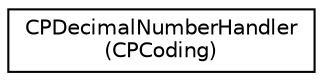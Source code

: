 digraph "Graphical Class Hierarchy"
{
  edge [fontname="Helvetica",fontsize="10",labelfontname="Helvetica",labelfontsize="10"];
  node [fontname="Helvetica",fontsize="10",shape=record];
  rankdir="LR";
  Node1 [label="CPDecimalNumberHandler\l(CPCoding)",height=0.2,width=0.4,color="black", fillcolor="white", style="filled",URL="$category_c_p_decimal_number_handler_07_c_p_coding_08.html"];
}
